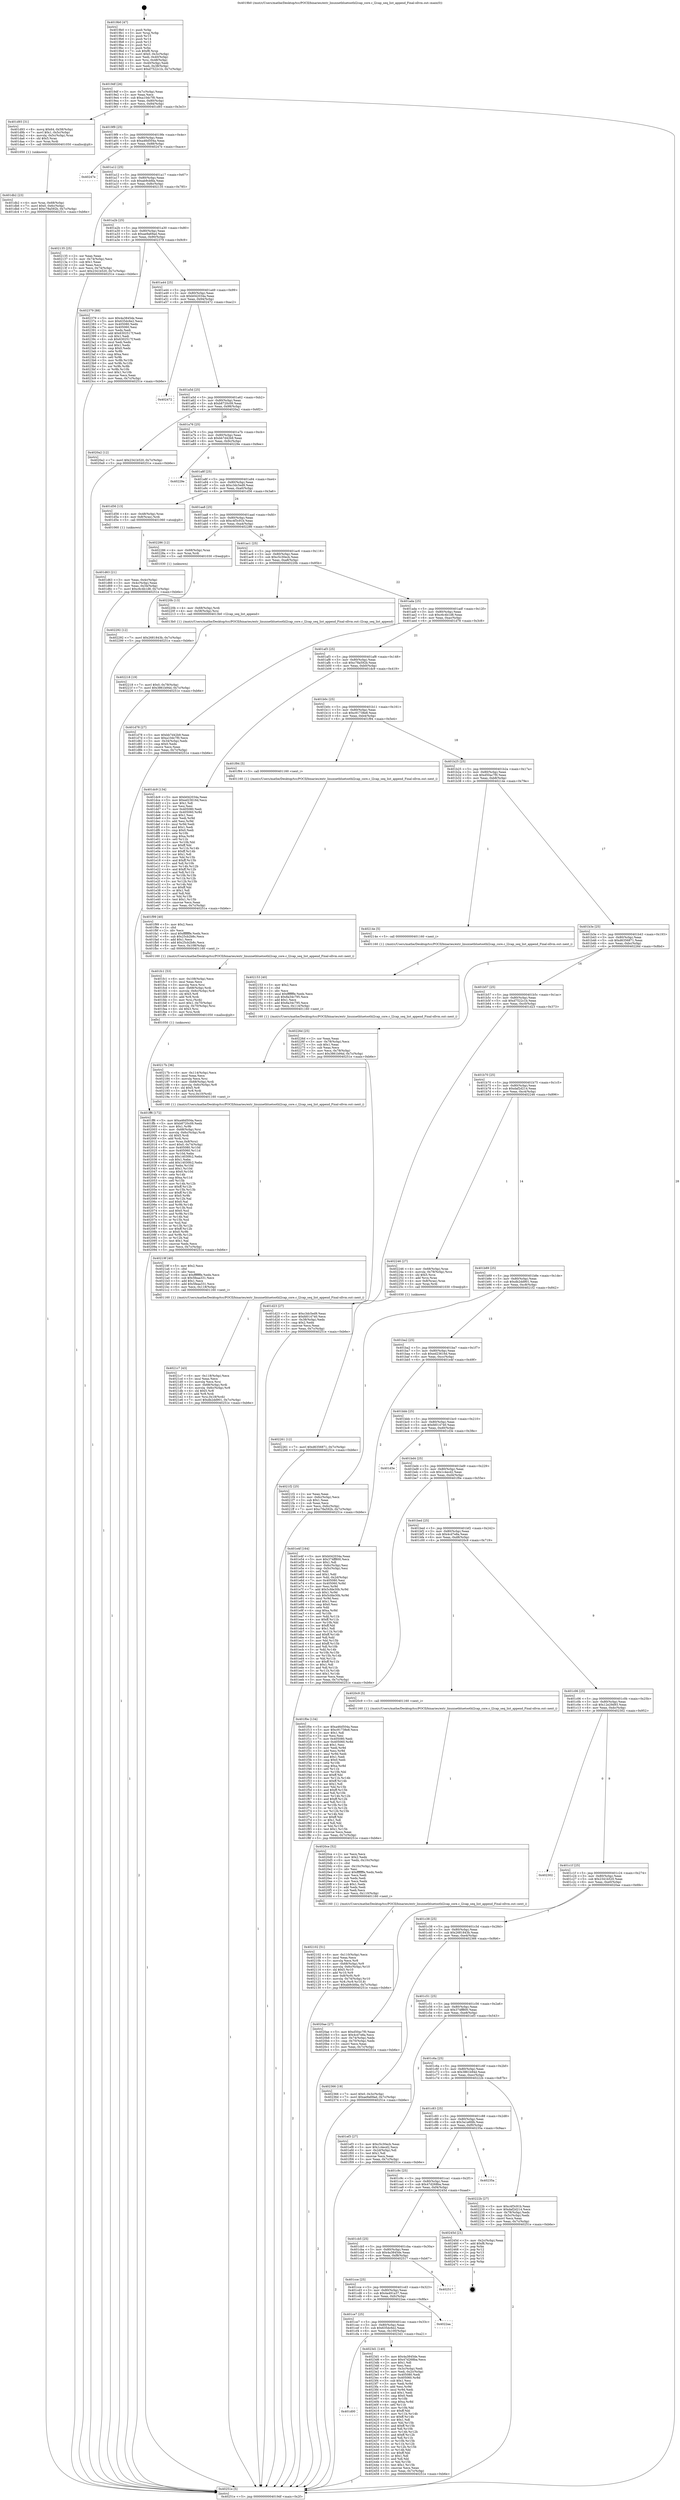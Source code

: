digraph "0x4019b0" {
  label = "0x4019b0 (/mnt/c/Users/mathe/Desktop/tcc/POCII/binaries/extr_linuxnetbluetoothl2cap_core.c_l2cap_seq_list_append_Final-ollvm.out::main(0))"
  labelloc = "t"
  node[shape=record]

  Entry [label="",width=0.3,height=0.3,shape=circle,fillcolor=black,style=filled]
  "0x4019df" [label="{
     0x4019df [26]\l
     | [instrs]\l
     &nbsp;&nbsp;0x4019df \<+3\>: mov -0x7c(%rbp),%eax\l
     &nbsp;&nbsp;0x4019e2 \<+2\>: mov %eax,%ecx\l
     &nbsp;&nbsp;0x4019e4 \<+6\>: sub $0xa10dc7f0,%ecx\l
     &nbsp;&nbsp;0x4019ea \<+3\>: mov %eax,-0x80(%rbp)\l
     &nbsp;&nbsp;0x4019ed \<+6\>: mov %ecx,-0x84(%rbp)\l
     &nbsp;&nbsp;0x4019f3 \<+6\>: je 0000000000401d93 \<main+0x3e3\>\l
  }"]
  "0x401d93" [label="{
     0x401d93 [31]\l
     | [instrs]\l
     &nbsp;&nbsp;0x401d93 \<+8\>: movq $0x64,-0x58(%rbp)\l
     &nbsp;&nbsp;0x401d9b \<+7\>: movl $0x1,-0x5c(%rbp)\l
     &nbsp;&nbsp;0x401da2 \<+4\>: movslq -0x5c(%rbp),%rax\l
     &nbsp;&nbsp;0x401da6 \<+4\>: shl $0x5,%rax\l
     &nbsp;&nbsp;0x401daa \<+3\>: mov %rax,%rdi\l
     &nbsp;&nbsp;0x401dad \<+5\>: call 0000000000401050 \<malloc@plt\>\l
     | [calls]\l
     &nbsp;&nbsp;0x401050 \{1\} (unknown)\l
  }"]
  "0x4019f9" [label="{
     0x4019f9 [25]\l
     | [instrs]\l
     &nbsp;&nbsp;0x4019f9 \<+5\>: jmp 00000000004019fe \<main+0x4e\>\l
     &nbsp;&nbsp;0x4019fe \<+3\>: mov -0x80(%rbp),%eax\l
     &nbsp;&nbsp;0x401a01 \<+5\>: sub $0xa46d504a,%eax\l
     &nbsp;&nbsp;0x401a06 \<+6\>: mov %eax,-0x88(%rbp)\l
     &nbsp;&nbsp;0x401a0c \<+6\>: je 000000000040247e \<main+0xace\>\l
  }"]
  Exit [label="",width=0.3,height=0.3,shape=circle,fillcolor=black,style=filled,peripheries=2]
  "0x40247e" [label="{
     0x40247e\l
  }", style=dashed]
  "0x401a12" [label="{
     0x401a12 [25]\l
     | [instrs]\l
     &nbsp;&nbsp;0x401a12 \<+5\>: jmp 0000000000401a17 \<main+0x67\>\l
     &nbsp;&nbsp;0x401a17 \<+3\>: mov -0x80(%rbp),%eax\l
     &nbsp;&nbsp;0x401a1a \<+5\>: sub $0xab9cbfda,%eax\l
     &nbsp;&nbsp;0x401a1f \<+6\>: mov %eax,-0x8c(%rbp)\l
     &nbsp;&nbsp;0x401a25 \<+6\>: je 0000000000402135 \<main+0x785\>\l
  }"]
  "0x401d00" [label="{
     0x401d00\l
  }", style=dashed]
  "0x402135" [label="{
     0x402135 [25]\l
     | [instrs]\l
     &nbsp;&nbsp;0x402135 \<+2\>: xor %eax,%eax\l
     &nbsp;&nbsp;0x402137 \<+3\>: mov -0x74(%rbp),%ecx\l
     &nbsp;&nbsp;0x40213a \<+3\>: sub $0x1,%eax\l
     &nbsp;&nbsp;0x40213d \<+2\>: sub %eax,%ecx\l
     &nbsp;&nbsp;0x40213f \<+3\>: mov %ecx,-0x74(%rbp)\l
     &nbsp;&nbsp;0x402142 \<+7\>: movl $0x2341b520,-0x7c(%rbp)\l
     &nbsp;&nbsp;0x402149 \<+5\>: jmp 000000000040251e \<main+0xb6e\>\l
  }"]
  "0x401a2b" [label="{
     0x401a2b [25]\l
     | [instrs]\l
     &nbsp;&nbsp;0x401a2b \<+5\>: jmp 0000000000401a30 \<main+0x80\>\l
     &nbsp;&nbsp;0x401a30 \<+3\>: mov -0x80(%rbp),%eax\l
     &nbsp;&nbsp;0x401a33 \<+5\>: sub $0xae9a69ad,%eax\l
     &nbsp;&nbsp;0x401a38 \<+6\>: mov %eax,-0x90(%rbp)\l
     &nbsp;&nbsp;0x401a3e \<+6\>: je 0000000000402379 \<main+0x9c9\>\l
  }"]
  "0x4023d1" [label="{
     0x4023d1 [140]\l
     | [instrs]\l
     &nbsp;&nbsp;0x4023d1 \<+5\>: mov $0x4a3845de,%eax\l
     &nbsp;&nbsp;0x4023d6 \<+5\>: mov $0x47d268ba,%ecx\l
     &nbsp;&nbsp;0x4023db \<+2\>: mov $0x1,%dl\l
     &nbsp;&nbsp;0x4023dd \<+2\>: xor %esi,%esi\l
     &nbsp;&nbsp;0x4023df \<+3\>: mov -0x3c(%rbp),%edi\l
     &nbsp;&nbsp;0x4023e2 \<+3\>: mov %edi,-0x2c(%rbp)\l
     &nbsp;&nbsp;0x4023e5 \<+7\>: mov 0x405080,%edi\l
     &nbsp;&nbsp;0x4023ec \<+8\>: mov 0x405060,%r8d\l
     &nbsp;&nbsp;0x4023f4 \<+3\>: sub $0x1,%esi\l
     &nbsp;&nbsp;0x4023f7 \<+3\>: mov %edi,%r9d\l
     &nbsp;&nbsp;0x4023fa \<+3\>: add %esi,%r9d\l
     &nbsp;&nbsp;0x4023fd \<+4\>: imul %r9d,%edi\l
     &nbsp;&nbsp;0x402401 \<+3\>: and $0x1,%edi\l
     &nbsp;&nbsp;0x402404 \<+3\>: cmp $0x0,%edi\l
     &nbsp;&nbsp;0x402407 \<+4\>: sete %r10b\l
     &nbsp;&nbsp;0x40240b \<+4\>: cmp $0xa,%r8d\l
     &nbsp;&nbsp;0x40240f \<+4\>: setl %r11b\l
     &nbsp;&nbsp;0x402413 \<+3\>: mov %r10b,%bl\l
     &nbsp;&nbsp;0x402416 \<+3\>: xor $0xff,%bl\l
     &nbsp;&nbsp;0x402419 \<+3\>: mov %r11b,%r14b\l
     &nbsp;&nbsp;0x40241c \<+4\>: xor $0xff,%r14b\l
     &nbsp;&nbsp;0x402420 \<+3\>: xor $0x1,%dl\l
     &nbsp;&nbsp;0x402423 \<+3\>: mov %bl,%r15b\l
     &nbsp;&nbsp;0x402426 \<+4\>: and $0xff,%r15b\l
     &nbsp;&nbsp;0x40242a \<+3\>: and %dl,%r10b\l
     &nbsp;&nbsp;0x40242d \<+3\>: mov %r14b,%r12b\l
     &nbsp;&nbsp;0x402430 \<+4\>: and $0xff,%r12b\l
     &nbsp;&nbsp;0x402434 \<+3\>: and %dl,%r11b\l
     &nbsp;&nbsp;0x402437 \<+3\>: or %r10b,%r15b\l
     &nbsp;&nbsp;0x40243a \<+3\>: or %r11b,%r12b\l
     &nbsp;&nbsp;0x40243d \<+3\>: xor %r12b,%r15b\l
     &nbsp;&nbsp;0x402440 \<+3\>: or %r14b,%bl\l
     &nbsp;&nbsp;0x402443 \<+3\>: xor $0xff,%bl\l
     &nbsp;&nbsp;0x402446 \<+3\>: or $0x1,%dl\l
     &nbsp;&nbsp;0x402449 \<+2\>: and %dl,%bl\l
     &nbsp;&nbsp;0x40244b \<+3\>: or %bl,%r15b\l
     &nbsp;&nbsp;0x40244e \<+4\>: test $0x1,%r15b\l
     &nbsp;&nbsp;0x402452 \<+3\>: cmovne %ecx,%eax\l
     &nbsp;&nbsp;0x402455 \<+3\>: mov %eax,-0x7c(%rbp)\l
     &nbsp;&nbsp;0x402458 \<+5\>: jmp 000000000040251e \<main+0xb6e\>\l
  }"]
  "0x402379" [label="{
     0x402379 [88]\l
     | [instrs]\l
     &nbsp;&nbsp;0x402379 \<+5\>: mov $0x4a3845de,%eax\l
     &nbsp;&nbsp;0x40237e \<+5\>: mov $0x635dc6e2,%ecx\l
     &nbsp;&nbsp;0x402383 \<+7\>: mov 0x405080,%edx\l
     &nbsp;&nbsp;0x40238a \<+7\>: mov 0x405060,%esi\l
     &nbsp;&nbsp;0x402391 \<+2\>: mov %edx,%edi\l
     &nbsp;&nbsp;0x402393 \<+6\>: add $0x6302517f,%edi\l
     &nbsp;&nbsp;0x402399 \<+3\>: sub $0x1,%edi\l
     &nbsp;&nbsp;0x40239c \<+6\>: sub $0x6302517f,%edi\l
     &nbsp;&nbsp;0x4023a2 \<+3\>: imul %edi,%edx\l
     &nbsp;&nbsp;0x4023a5 \<+3\>: and $0x1,%edx\l
     &nbsp;&nbsp;0x4023a8 \<+3\>: cmp $0x0,%edx\l
     &nbsp;&nbsp;0x4023ab \<+4\>: sete %r8b\l
     &nbsp;&nbsp;0x4023af \<+3\>: cmp $0xa,%esi\l
     &nbsp;&nbsp;0x4023b2 \<+4\>: setl %r9b\l
     &nbsp;&nbsp;0x4023b6 \<+3\>: mov %r8b,%r10b\l
     &nbsp;&nbsp;0x4023b9 \<+3\>: and %r9b,%r10b\l
     &nbsp;&nbsp;0x4023bc \<+3\>: xor %r9b,%r8b\l
     &nbsp;&nbsp;0x4023bf \<+3\>: or %r8b,%r10b\l
     &nbsp;&nbsp;0x4023c2 \<+4\>: test $0x1,%r10b\l
     &nbsp;&nbsp;0x4023c6 \<+3\>: cmovne %ecx,%eax\l
     &nbsp;&nbsp;0x4023c9 \<+3\>: mov %eax,-0x7c(%rbp)\l
     &nbsp;&nbsp;0x4023cc \<+5\>: jmp 000000000040251e \<main+0xb6e\>\l
  }"]
  "0x401a44" [label="{
     0x401a44 [25]\l
     | [instrs]\l
     &nbsp;&nbsp;0x401a44 \<+5\>: jmp 0000000000401a49 \<main+0x99\>\l
     &nbsp;&nbsp;0x401a49 \<+3\>: mov -0x80(%rbp),%eax\l
     &nbsp;&nbsp;0x401a4c \<+5\>: sub $0xb042034a,%eax\l
     &nbsp;&nbsp;0x401a51 \<+6\>: mov %eax,-0x94(%rbp)\l
     &nbsp;&nbsp;0x401a57 \<+6\>: je 0000000000402472 \<main+0xac2\>\l
  }"]
  "0x401ce7" [label="{
     0x401ce7 [25]\l
     | [instrs]\l
     &nbsp;&nbsp;0x401ce7 \<+5\>: jmp 0000000000401cec \<main+0x33c\>\l
     &nbsp;&nbsp;0x401cec \<+3\>: mov -0x80(%rbp),%eax\l
     &nbsp;&nbsp;0x401cef \<+5\>: sub $0x635dc6e2,%eax\l
     &nbsp;&nbsp;0x401cf4 \<+6\>: mov %eax,-0x100(%rbp)\l
     &nbsp;&nbsp;0x401cfa \<+6\>: je 00000000004023d1 \<main+0xa21\>\l
  }"]
  "0x402472" [label="{
     0x402472\l
  }", style=dashed]
  "0x401a5d" [label="{
     0x401a5d [25]\l
     | [instrs]\l
     &nbsp;&nbsp;0x401a5d \<+5\>: jmp 0000000000401a62 \<main+0xb2\>\l
     &nbsp;&nbsp;0x401a62 \<+3\>: mov -0x80(%rbp),%eax\l
     &nbsp;&nbsp;0x401a65 \<+5\>: sub $0xb8720c09,%eax\l
     &nbsp;&nbsp;0x401a6a \<+6\>: mov %eax,-0x98(%rbp)\l
     &nbsp;&nbsp;0x401a70 \<+6\>: je 00000000004020a2 \<main+0x6f2\>\l
  }"]
  "0x4022aa" [label="{
     0x4022aa\l
  }", style=dashed]
  "0x4020a2" [label="{
     0x4020a2 [12]\l
     | [instrs]\l
     &nbsp;&nbsp;0x4020a2 \<+7\>: movl $0x2341b520,-0x7c(%rbp)\l
     &nbsp;&nbsp;0x4020a9 \<+5\>: jmp 000000000040251e \<main+0xb6e\>\l
  }"]
  "0x401a76" [label="{
     0x401a76 [25]\l
     | [instrs]\l
     &nbsp;&nbsp;0x401a76 \<+5\>: jmp 0000000000401a7b \<main+0xcb\>\l
     &nbsp;&nbsp;0x401a7b \<+3\>: mov -0x80(%rbp),%eax\l
     &nbsp;&nbsp;0x401a7e \<+5\>: sub $0xbb7d42b9,%eax\l
     &nbsp;&nbsp;0x401a83 \<+6\>: mov %eax,-0x9c(%rbp)\l
     &nbsp;&nbsp;0x401a89 \<+6\>: je 000000000040229e \<main+0x8ee\>\l
  }"]
  "0x401cce" [label="{
     0x401cce [25]\l
     | [instrs]\l
     &nbsp;&nbsp;0x401cce \<+5\>: jmp 0000000000401cd3 \<main+0x323\>\l
     &nbsp;&nbsp;0x401cd3 \<+3\>: mov -0x80(%rbp),%eax\l
     &nbsp;&nbsp;0x401cd6 \<+5\>: sub $0x4a491a37,%eax\l
     &nbsp;&nbsp;0x401cdb \<+6\>: mov %eax,-0xfc(%rbp)\l
     &nbsp;&nbsp;0x401ce1 \<+6\>: je 00000000004022aa \<main+0x8fa\>\l
  }"]
  "0x40229e" [label="{
     0x40229e\l
  }", style=dashed]
  "0x401a8f" [label="{
     0x401a8f [25]\l
     | [instrs]\l
     &nbsp;&nbsp;0x401a8f \<+5\>: jmp 0000000000401a94 \<main+0xe4\>\l
     &nbsp;&nbsp;0x401a94 \<+3\>: mov -0x80(%rbp),%eax\l
     &nbsp;&nbsp;0x401a97 \<+5\>: sub $0xc3dc5ed9,%eax\l
     &nbsp;&nbsp;0x401a9c \<+6\>: mov %eax,-0xa0(%rbp)\l
     &nbsp;&nbsp;0x401aa2 \<+6\>: je 0000000000401d56 \<main+0x3a6\>\l
  }"]
  "0x402517" [label="{
     0x402517\l
  }", style=dashed]
  "0x401d56" [label="{
     0x401d56 [13]\l
     | [instrs]\l
     &nbsp;&nbsp;0x401d56 \<+4\>: mov -0x48(%rbp),%rax\l
     &nbsp;&nbsp;0x401d5a \<+4\>: mov 0x8(%rax),%rdi\l
     &nbsp;&nbsp;0x401d5e \<+5\>: call 0000000000401060 \<atoi@plt\>\l
     | [calls]\l
     &nbsp;&nbsp;0x401060 \{1\} (unknown)\l
  }"]
  "0x401aa8" [label="{
     0x401aa8 [25]\l
     | [instrs]\l
     &nbsp;&nbsp;0x401aa8 \<+5\>: jmp 0000000000401aad \<main+0xfd\>\l
     &nbsp;&nbsp;0x401aad \<+3\>: mov -0x80(%rbp),%eax\l
     &nbsp;&nbsp;0x401ab0 \<+5\>: sub $0xc4f3c91b,%eax\l
     &nbsp;&nbsp;0x401ab5 \<+6\>: mov %eax,-0xa4(%rbp)\l
     &nbsp;&nbsp;0x401abb \<+6\>: je 0000000000402286 \<main+0x8d6\>\l
  }"]
  "0x401cb5" [label="{
     0x401cb5 [25]\l
     | [instrs]\l
     &nbsp;&nbsp;0x401cb5 \<+5\>: jmp 0000000000401cba \<main+0x30a\>\l
     &nbsp;&nbsp;0x401cba \<+3\>: mov -0x80(%rbp),%eax\l
     &nbsp;&nbsp;0x401cbd \<+5\>: sub $0x4a3845de,%eax\l
     &nbsp;&nbsp;0x401cc2 \<+6\>: mov %eax,-0xf8(%rbp)\l
     &nbsp;&nbsp;0x401cc8 \<+6\>: je 0000000000402517 \<main+0xb67\>\l
  }"]
  "0x402286" [label="{
     0x402286 [12]\l
     | [instrs]\l
     &nbsp;&nbsp;0x402286 \<+4\>: mov -0x68(%rbp),%rax\l
     &nbsp;&nbsp;0x40228a \<+3\>: mov %rax,%rdi\l
     &nbsp;&nbsp;0x40228d \<+5\>: call 0000000000401030 \<free@plt\>\l
     | [calls]\l
     &nbsp;&nbsp;0x401030 \{1\} (unknown)\l
  }"]
  "0x401ac1" [label="{
     0x401ac1 [25]\l
     | [instrs]\l
     &nbsp;&nbsp;0x401ac1 \<+5\>: jmp 0000000000401ac6 \<main+0x116\>\l
     &nbsp;&nbsp;0x401ac6 \<+3\>: mov -0x80(%rbp),%eax\l
     &nbsp;&nbsp;0x401ac9 \<+5\>: sub $0xc5c30ecb,%eax\l
     &nbsp;&nbsp;0x401ace \<+6\>: mov %eax,-0xa8(%rbp)\l
     &nbsp;&nbsp;0x401ad4 \<+6\>: je 000000000040220b \<main+0x85b\>\l
  }"]
  "0x40245d" [label="{
     0x40245d [21]\l
     | [instrs]\l
     &nbsp;&nbsp;0x40245d \<+3\>: mov -0x2c(%rbp),%eax\l
     &nbsp;&nbsp;0x402460 \<+7\>: add $0xf8,%rsp\l
     &nbsp;&nbsp;0x402467 \<+1\>: pop %rbx\l
     &nbsp;&nbsp;0x402468 \<+2\>: pop %r12\l
     &nbsp;&nbsp;0x40246a \<+2\>: pop %r13\l
     &nbsp;&nbsp;0x40246c \<+2\>: pop %r14\l
     &nbsp;&nbsp;0x40246e \<+2\>: pop %r15\l
     &nbsp;&nbsp;0x402470 \<+1\>: pop %rbp\l
     &nbsp;&nbsp;0x402471 \<+1\>: ret\l
  }"]
  "0x40220b" [label="{
     0x40220b [13]\l
     | [instrs]\l
     &nbsp;&nbsp;0x40220b \<+4\>: mov -0x68(%rbp),%rdi\l
     &nbsp;&nbsp;0x40220f \<+4\>: mov -0x58(%rbp),%rsi\l
     &nbsp;&nbsp;0x402213 \<+5\>: call 00000000004013b0 \<l2cap_seq_list_append\>\l
     | [calls]\l
     &nbsp;&nbsp;0x4013b0 \{1\} (/mnt/c/Users/mathe/Desktop/tcc/POCII/binaries/extr_linuxnetbluetoothl2cap_core.c_l2cap_seq_list_append_Final-ollvm.out::l2cap_seq_list_append)\l
  }"]
  "0x401ada" [label="{
     0x401ada [25]\l
     | [instrs]\l
     &nbsp;&nbsp;0x401ada \<+5\>: jmp 0000000000401adf \<main+0x12f\>\l
     &nbsp;&nbsp;0x401adf \<+3\>: mov -0x80(%rbp),%eax\l
     &nbsp;&nbsp;0x401ae2 \<+5\>: sub $0xc6c4b1d8,%eax\l
     &nbsp;&nbsp;0x401ae7 \<+6\>: mov %eax,-0xac(%rbp)\l
     &nbsp;&nbsp;0x401aed \<+6\>: je 0000000000401d78 \<main+0x3c8\>\l
  }"]
  "0x401c9c" [label="{
     0x401c9c [25]\l
     | [instrs]\l
     &nbsp;&nbsp;0x401c9c \<+5\>: jmp 0000000000401ca1 \<main+0x2f1\>\l
     &nbsp;&nbsp;0x401ca1 \<+3\>: mov -0x80(%rbp),%eax\l
     &nbsp;&nbsp;0x401ca4 \<+5\>: sub $0x47d268ba,%eax\l
     &nbsp;&nbsp;0x401ca9 \<+6\>: mov %eax,-0xf4(%rbp)\l
     &nbsp;&nbsp;0x401caf \<+6\>: je 000000000040245d \<main+0xaad\>\l
  }"]
  "0x401d78" [label="{
     0x401d78 [27]\l
     | [instrs]\l
     &nbsp;&nbsp;0x401d78 \<+5\>: mov $0xbb7d42b9,%eax\l
     &nbsp;&nbsp;0x401d7d \<+5\>: mov $0xa10dc7f0,%ecx\l
     &nbsp;&nbsp;0x401d82 \<+3\>: mov -0x34(%rbp),%edx\l
     &nbsp;&nbsp;0x401d85 \<+3\>: cmp $0x0,%edx\l
     &nbsp;&nbsp;0x401d88 \<+3\>: cmove %ecx,%eax\l
     &nbsp;&nbsp;0x401d8b \<+3\>: mov %eax,-0x7c(%rbp)\l
     &nbsp;&nbsp;0x401d8e \<+5\>: jmp 000000000040251e \<main+0xb6e\>\l
  }"]
  "0x401af3" [label="{
     0x401af3 [25]\l
     | [instrs]\l
     &nbsp;&nbsp;0x401af3 \<+5\>: jmp 0000000000401af8 \<main+0x148\>\l
     &nbsp;&nbsp;0x401af8 \<+3\>: mov -0x80(%rbp),%eax\l
     &nbsp;&nbsp;0x401afb \<+5\>: sub $0xc78a592b,%eax\l
     &nbsp;&nbsp;0x401b00 \<+6\>: mov %eax,-0xb0(%rbp)\l
     &nbsp;&nbsp;0x401b06 \<+6\>: je 0000000000401dc9 \<main+0x419\>\l
  }"]
  "0x40235a" [label="{
     0x40235a\l
  }", style=dashed]
  "0x401dc9" [label="{
     0x401dc9 [134]\l
     | [instrs]\l
     &nbsp;&nbsp;0x401dc9 \<+5\>: mov $0xb042034a,%eax\l
     &nbsp;&nbsp;0x401dce \<+5\>: mov $0xed23616d,%ecx\l
     &nbsp;&nbsp;0x401dd3 \<+2\>: mov $0x1,%dl\l
     &nbsp;&nbsp;0x401dd5 \<+2\>: xor %esi,%esi\l
     &nbsp;&nbsp;0x401dd7 \<+7\>: mov 0x405080,%edi\l
     &nbsp;&nbsp;0x401dde \<+8\>: mov 0x405060,%r8d\l
     &nbsp;&nbsp;0x401de6 \<+3\>: sub $0x1,%esi\l
     &nbsp;&nbsp;0x401de9 \<+3\>: mov %edi,%r9d\l
     &nbsp;&nbsp;0x401dec \<+3\>: add %esi,%r9d\l
     &nbsp;&nbsp;0x401def \<+4\>: imul %r9d,%edi\l
     &nbsp;&nbsp;0x401df3 \<+3\>: and $0x1,%edi\l
     &nbsp;&nbsp;0x401df6 \<+3\>: cmp $0x0,%edi\l
     &nbsp;&nbsp;0x401df9 \<+4\>: sete %r10b\l
     &nbsp;&nbsp;0x401dfd \<+4\>: cmp $0xa,%r8d\l
     &nbsp;&nbsp;0x401e01 \<+4\>: setl %r11b\l
     &nbsp;&nbsp;0x401e05 \<+3\>: mov %r10b,%bl\l
     &nbsp;&nbsp;0x401e08 \<+3\>: xor $0xff,%bl\l
     &nbsp;&nbsp;0x401e0b \<+3\>: mov %r11b,%r14b\l
     &nbsp;&nbsp;0x401e0e \<+4\>: xor $0xff,%r14b\l
     &nbsp;&nbsp;0x401e12 \<+3\>: xor $0x1,%dl\l
     &nbsp;&nbsp;0x401e15 \<+3\>: mov %bl,%r15b\l
     &nbsp;&nbsp;0x401e18 \<+4\>: and $0xff,%r15b\l
     &nbsp;&nbsp;0x401e1c \<+3\>: and %dl,%r10b\l
     &nbsp;&nbsp;0x401e1f \<+3\>: mov %r14b,%r12b\l
     &nbsp;&nbsp;0x401e22 \<+4\>: and $0xff,%r12b\l
     &nbsp;&nbsp;0x401e26 \<+3\>: and %dl,%r11b\l
     &nbsp;&nbsp;0x401e29 \<+3\>: or %r10b,%r15b\l
     &nbsp;&nbsp;0x401e2c \<+3\>: or %r11b,%r12b\l
     &nbsp;&nbsp;0x401e2f \<+3\>: xor %r12b,%r15b\l
     &nbsp;&nbsp;0x401e32 \<+3\>: or %r14b,%bl\l
     &nbsp;&nbsp;0x401e35 \<+3\>: xor $0xff,%bl\l
     &nbsp;&nbsp;0x401e38 \<+3\>: or $0x1,%dl\l
     &nbsp;&nbsp;0x401e3b \<+2\>: and %dl,%bl\l
     &nbsp;&nbsp;0x401e3d \<+3\>: or %bl,%r15b\l
     &nbsp;&nbsp;0x401e40 \<+4\>: test $0x1,%r15b\l
     &nbsp;&nbsp;0x401e44 \<+3\>: cmovne %ecx,%eax\l
     &nbsp;&nbsp;0x401e47 \<+3\>: mov %eax,-0x7c(%rbp)\l
     &nbsp;&nbsp;0x401e4a \<+5\>: jmp 000000000040251e \<main+0xb6e\>\l
  }"]
  "0x401b0c" [label="{
     0x401b0c [25]\l
     | [instrs]\l
     &nbsp;&nbsp;0x401b0c \<+5\>: jmp 0000000000401b11 \<main+0x161\>\l
     &nbsp;&nbsp;0x401b11 \<+3\>: mov -0x80(%rbp),%eax\l
     &nbsp;&nbsp;0x401b14 \<+5\>: sub $0xc91738e8,%eax\l
     &nbsp;&nbsp;0x401b19 \<+6\>: mov %eax,-0xb4(%rbp)\l
     &nbsp;&nbsp;0x401b1f \<+6\>: je 0000000000401f94 \<main+0x5e4\>\l
  }"]
  "0x402292" [label="{
     0x402292 [12]\l
     | [instrs]\l
     &nbsp;&nbsp;0x402292 \<+7\>: movl $0x2681843b,-0x7c(%rbp)\l
     &nbsp;&nbsp;0x402299 \<+5\>: jmp 000000000040251e \<main+0xb6e\>\l
  }"]
  "0x401f94" [label="{
     0x401f94 [5]\l
     | [instrs]\l
     &nbsp;&nbsp;0x401f94 \<+5\>: call 0000000000401160 \<next_i\>\l
     | [calls]\l
     &nbsp;&nbsp;0x401160 \{1\} (/mnt/c/Users/mathe/Desktop/tcc/POCII/binaries/extr_linuxnetbluetoothl2cap_core.c_l2cap_seq_list_append_Final-ollvm.out::next_i)\l
  }"]
  "0x401b25" [label="{
     0x401b25 [25]\l
     | [instrs]\l
     &nbsp;&nbsp;0x401b25 \<+5\>: jmp 0000000000401b2a \<main+0x17a\>\l
     &nbsp;&nbsp;0x401b2a \<+3\>: mov -0x80(%rbp),%eax\l
     &nbsp;&nbsp;0x401b2d \<+5\>: sub $0xd50ac7f0,%eax\l
     &nbsp;&nbsp;0x401b32 \<+6\>: mov %eax,-0xb8(%rbp)\l
     &nbsp;&nbsp;0x401b38 \<+6\>: je 000000000040214e \<main+0x79e\>\l
  }"]
  "0x402261" [label="{
     0x402261 [12]\l
     | [instrs]\l
     &nbsp;&nbsp;0x402261 \<+7\>: movl $0xd6356871,-0x7c(%rbp)\l
     &nbsp;&nbsp;0x402268 \<+5\>: jmp 000000000040251e \<main+0xb6e\>\l
  }"]
  "0x40214e" [label="{
     0x40214e [5]\l
     | [instrs]\l
     &nbsp;&nbsp;0x40214e \<+5\>: call 0000000000401160 \<next_i\>\l
     | [calls]\l
     &nbsp;&nbsp;0x401160 \{1\} (/mnt/c/Users/mathe/Desktop/tcc/POCII/binaries/extr_linuxnetbluetoothl2cap_core.c_l2cap_seq_list_append_Final-ollvm.out::next_i)\l
  }"]
  "0x401b3e" [label="{
     0x401b3e [25]\l
     | [instrs]\l
     &nbsp;&nbsp;0x401b3e \<+5\>: jmp 0000000000401b43 \<main+0x193\>\l
     &nbsp;&nbsp;0x401b43 \<+3\>: mov -0x80(%rbp),%eax\l
     &nbsp;&nbsp;0x401b46 \<+5\>: sub $0xd6356871,%eax\l
     &nbsp;&nbsp;0x401b4b \<+6\>: mov %eax,-0xbc(%rbp)\l
     &nbsp;&nbsp;0x401b51 \<+6\>: je 000000000040226d \<main+0x8bd\>\l
  }"]
  "0x401c83" [label="{
     0x401c83 [25]\l
     | [instrs]\l
     &nbsp;&nbsp;0x401c83 \<+5\>: jmp 0000000000401c88 \<main+0x2d8\>\l
     &nbsp;&nbsp;0x401c88 \<+3\>: mov -0x80(%rbp),%eax\l
     &nbsp;&nbsp;0x401c8b \<+5\>: sub $0x3a1a6fdb,%eax\l
     &nbsp;&nbsp;0x401c90 \<+6\>: mov %eax,-0xf0(%rbp)\l
     &nbsp;&nbsp;0x401c96 \<+6\>: je 000000000040235a \<main+0x9aa\>\l
  }"]
  "0x40226d" [label="{
     0x40226d [25]\l
     | [instrs]\l
     &nbsp;&nbsp;0x40226d \<+2\>: xor %eax,%eax\l
     &nbsp;&nbsp;0x40226f \<+3\>: mov -0x78(%rbp),%ecx\l
     &nbsp;&nbsp;0x402272 \<+3\>: sub $0x1,%eax\l
     &nbsp;&nbsp;0x402275 \<+2\>: sub %eax,%ecx\l
     &nbsp;&nbsp;0x402277 \<+3\>: mov %ecx,-0x78(%rbp)\l
     &nbsp;&nbsp;0x40227a \<+7\>: movl $0x3861b94d,-0x7c(%rbp)\l
     &nbsp;&nbsp;0x402281 \<+5\>: jmp 000000000040251e \<main+0xb6e\>\l
  }"]
  "0x401b57" [label="{
     0x401b57 [25]\l
     | [instrs]\l
     &nbsp;&nbsp;0x401b57 \<+5\>: jmp 0000000000401b5c \<main+0x1ac\>\l
     &nbsp;&nbsp;0x401b5c \<+3\>: mov -0x80(%rbp),%eax\l
     &nbsp;&nbsp;0x401b5f \<+5\>: sub $0xd7522c1b,%eax\l
     &nbsp;&nbsp;0x401b64 \<+6\>: mov %eax,-0xc0(%rbp)\l
     &nbsp;&nbsp;0x401b6a \<+6\>: je 0000000000401d23 \<main+0x373\>\l
  }"]
  "0x40222b" [label="{
     0x40222b [27]\l
     | [instrs]\l
     &nbsp;&nbsp;0x40222b \<+5\>: mov $0xc4f3c91b,%eax\l
     &nbsp;&nbsp;0x402230 \<+5\>: mov $0xdaf2d214,%ecx\l
     &nbsp;&nbsp;0x402235 \<+3\>: mov -0x78(%rbp),%edx\l
     &nbsp;&nbsp;0x402238 \<+3\>: cmp -0x5c(%rbp),%edx\l
     &nbsp;&nbsp;0x40223b \<+3\>: cmovl %ecx,%eax\l
     &nbsp;&nbsp;0x40223e \<+3\>: mov %eax,-0x7c(%rbp)\l
     &nbsp;&nbsp;0x402241 \<+5\>: jmp 000000000040251e \<main+0xb6e\>\l
  }"]
  "0x401d23" [label="{
     0x401d23 [27]\l
     | [instrs]\l
     &nbsp;&nbsp;0x401d23 \<+5\>: mov $0xc3dc5ed9,%eax\l
     &nbsp;&nbsp;0x401d28 \<+5\>: mov $0xfd014740,%ecx\l
     &nbsp;&nbsp;0x401d2d \<+3\>: mov -0x38(%rbp),%edx\l
     &nbsp;&nbsp;0x401d30 \<+3\>: cmp $0x2,%edx\l
     &nbsp;&nbsp;0x401d33 \<+3\>: cmovne %ecx,%eax\l
     &nbsp;&nbsp;0x401d36 \<+3\>: mov %eax,-0x7c(%rbp)\l
     &nbsp;&nbsp;0x401d39 \<+5\>: jmp 000000000040251e \<main+0xb6e\>\l
  }"]
  "0x401b70" [label="{
     0x401b70 [25]\l
     | [instrs]\l
     &nbsp;&nbsp;0x401b70 \<+5\>: jmp 0000000000401b75 \<main+0x1c5\>\l
     &nbsp;&nbsp;0x401b75 \<+3\>: mov -0x80(%rbp),%eax\l
     &nbsp;&nbsp;0x401b78 \<+5\>: sub $0xdaf2d214,%eax\l
     &nbsp;&nbsp;0x401b7d \<+6\>: mov %eax,-0xc4(%rbp)\l
     &nbsp;&nbsp;0x401b83 \<+6\>: je 0000000000402246 \<main+0x896\>\l
  }"]
  "0x40251e" [label="{
     0x40251e [5]\l
     | [instrs]\l
     &nbsp;&nbsp;0x40251e \<+5\>: jmp 00000000004019df \<main+0x2f\>\l
  }"]
  "0x4019b0" [label="{
     0x4019b0 [47]\l
     | [instrs]\l
     &nbsp;&nbsp;0x4019b0 \<+1\>: push %rbp\l
     &nbsp;&nbsp;0x4019b1 \<+3\>: mov %rsp,%rbp\l
     &nbsp;&nbsp;0x4019b4 \<+2\>: push %r15\l
     &nbsp;&nbsp;0x4019b6 \<+2\>: push %r14\l
     &nbsp;&nbsp;0x4019b8 \<+2\>: push %r13\l
     &nbsp;&nbsp;0x4019ba \<+2\>: push %r12\l
     &nbsp;&nbsp;0x4019bc \<+1\>: push %rbx\l
     &nbsp;&nbsp;0x4019bd \<+7\>: sub $0xf8,%rsp\l
     &nbsp;&nbsp;0x4019c4 \<+7\>: movl $0x0,-0x3c(%rbp)\l
     &nbsp;&nbsp;0x4019cb \<+3\>: mov %edi,-0x40(%rbp)\l
     &nbsp;&nbsp;0x4019ce \<+4\>: mov %rsi,-0x48(%rbp)\l
     &nbsp;&nbsp;0x4019d2 \<+3\>: mov -0x40(%rbp),%edi\l
     &nbsp;&nbsp;0x4019d5 \<+3\>: mov %edi,-0x38(%rbp)\l
     &nbsp;&nbsp;0x4019d8 \<+7\>: movl $0xd7522c1b,-0x7c(%rbp)\l
  }"]
  "0x401d63" [label="{
     0x401d63 [21]\l
     | [instrs]\l
     &nbsp;&nbsp;0x401d63 \<+3\>: mov %eax,-0x4c(%rbp)\l
     &nbsp;&nbsp;0x401d66 \<+3\>: mov -0x4c(%rbp),%eax\l
     &nbsp;&nbsp;0x401d69 \<+3\>: mov %eax,-0x34(%rbp)\l
     &nbsp;&nbsp;0x401d6c \<+7\>: movl $0xc6c4b1d8,-0x7c(%rbp)\l
     &nbsp;&nbsp;0x401d73 \<+5\>: jmp 000000000040251e \<main+0xb6e\>\l
  }"]
  "0x401db2" [label="{
     0x401db2 [23]\l
     | [instrs]\l
     &nbsp;&nbsp;0x401db2 \<+4\>: mov %rax,-0x68(%rbp)\l
     &nbsp;&nbsp;0x401db6 \<+7\>: movl $0x0,-0x6c(%rbp)\l
     &nbsp;&nbsp;0x401dbd \<+7\>: movl $0xc78a592b,-0x7c(%rbp)\l
     &nbsp;&nbsp;0x401dc4 \<+5\>: jmp 000000000040251e \<main+0xb6e\>\l
  }"]
  "0x402218" [label="{
     0x402218 [19]\l
     | [instrs]\l
     &nbsp;&nbsp;0x402218 \<+7\>: movl $0x0,-0x78(%rbp)\l
     &nbsp;&nbsp;0x40221f \<+7\>: movl $0x3861b94d,-0x7c(%rbp)\l
     &nbsp;&nbsp;0x402226 \<+5\>: jmp 000000000040251e \<main+0xb6e\>\l
  }"]
  "0x402246" [label="{
     0x402246 [27]\l
     | [instrs]\l
     &nbsp;&nbsp;0x402246 \<+4\>: mov -0x68(%rbp),%rax\l
     &nbsp;&nbsp;0x40224a \<+4\>: movslq -0x78(%rbp),%rcx\l
     &nbsp;&nbsp;0x40224e \<+4\>: shl $0x5,%rcx\l
     &nbsp;&nbsp;0x402252 \<+3\>: add %rcx,%rax\l
     &nbsp;&nbsp;0x402255 \<+4\>: mov 0x8(%rax),%rax\l
     &nbsp;&nbsp;0x402259 \<+3\>: mov %rax,%rdi\l
     &nbsp;&nbsp;0x40225c \<+5\>: call 0000000000401030 \<free@plt\>\l
     | [calls]\l
     &nbsp;&nbsp;0x401030 \{1\} (unknown)\l
  }"]
  "0x401b89" [label="{
     0x401b89 [25]\l
     | [instrs]\l
     &nbsp;&nbsp;0x401b89 \<+5\>: jmp 0000000000401b8e \<main+0x1de\>\l
     &nbsp;&nbsp;0x401b8e \<+3\>: mov -0x80(%rbp),%eax\l
     &nbsp;&nbsp;0x401b91 \<+5\>: sub $0xdb2dd901,%eax\l
     &nbsp;&nbsp;0x401b96 \<+6\>: mov %eax,-0xc8(%rbp)\l
     &nbsp;&nbsp;0x401b9c \<+6\>: je 00000000004021f2 \<main+0x842\>\l
  }"]
  "0x4021c7" [label="{
     0x4021c7 [43]\l
     | [instrs]\l
     &nbsp;&nbsp;0x4021c7 \<+6\>: mov -0x118(%rbp),%ecx\l
     &nbsp;&nbsp;0x4021cd \<+3\>: imul %eax,%ecx\l
     &nbsp;&nbsp;0x4021d0 \<+3\>: movslq %ecx,%rsi\l
     &nbsp;&nbsp;0x4021d3 \<+4\>: mov -0x68(%rbp),%rdi\l
     &nbsp;&nbsp;0x4021d7 \<+4\>: movslq -0x6c(%rbp),%r8\l
     &nbsp;&nbsp;0x4021db \<+4\>: shl $0x5,%r8\l
     &nbsp;&nbsp;0x4021df \<+3\>: add %r8,%rdi\l
     &nbsp;&nbsp;0x4021e2 \<+4\>: mov %rsi,0x18(%rdi)\l
     &nbsp;&nbsp;0x4021e6 \<+7\>: movl $0xdb2dd901,-0x7c(%rbp)\l
     &nbsp;&nbsp;0x4021ed \<+5\>: jmp 000000000040251e \<main+0xb6e\>\l
  }"]
  "0x4021f2" [label="{
     0x4021f2 [25]\l
     | [instrs]\l
     &nbsp;&nbsp;0x4021f2 \<+2\>: xor %eax,%eax\l
     &nbsp;&nbsp;0x4021f4 \<+3\>: mov -0x6c(%rbp),%ecx\l
     &nbsp;&nbsp;0x4021f7 \<+3\>: sub $0x1,%eax\l
     &nbsp;&nbsp;0x4021fa \<+2\>: sub %eax,%ecx\l
     &nbsp;&nbsp;0x4021fc \<+3\>: mov %ecx,-0x6c(%rbp)\l
     &nbsp;&nbsp;0x4021ff \<+7\>: movl $0xc78a592b,-0x7c(%rbp)\l
     &nbsp;&nbsp;0x402206 \<+5\>: jmp 000000000040251e \<main+0xb6e\>\l
  }"]
  "0x401ba2" [label="{
     0x401ba2 [25]\l
     | [instrs]\l
     &nbsp;&nbsp;0x401ba2 \<+5\>: jmp 0000000000401ba7 \<main+0x1f7\>\l
     &nbsp;&nbsp;0x401ba7 \<+3\>: mov -0x80(%rbp),%eax\l
     &nbsp;&nbsp;0x401baa \<+5\>: sub $0xed23616d,%eax\l
     &nbsp;&nbsp;0x401baf \<+6\>: mov %eax,-0xcc(%rbp)\l
     &nbsp;&nbsp;0x401bb5 \<+6\>: je 0000000000401e4f \<main+0x49f\>\l
  }"]
  "0x40219f" [label="{
     0x40219f [40]\l
     | [instrs]\l
     &nbsp;&nbsp;0x40219f \<+5\>: mov $0x2,%ecx\l
     &nbsp;&nbsp;0x4021a4 \<+1\>: cltd\l
     &nbsp;&nbsp;0x4021a5 \<+2\>: idiv %ecx\l
     &nbsp;&nbsp;0x4021a7 \<+6\>: imul $0xfffffffe,%edx,%ecx\l
     &nbsp;&nbsp;0x4021ad \<+6\>: sub $0x5feaa331,%ecx\l
     &nbsp;&nbsp;0x4021b3 \<+3\>: add $0x1,%ecx\l
     &nbsp;&nbsp;0x4021b6 \<+6\>: add $0x5feaa331,%ecx\l
     &nbsp;&nbsp;0x4021bc \<+6\>: mov %ecx,-0x118(%rbp)\l
     &nbsp;&nbsp;0x4021c2 \<+5\>: call 0000000000401160 \<next_i\>\l
     | [calls]\l
     &nbsp;&nbsp;0x401160 \{1\} (/mnt/c/Users/mathe/Desktop/tcc/POCII/binaries/extr_linuxnetbluetoothl2cap_core.c_l2cap_seq_list_append_Final-ollvm.out::next_i)\l
  }"]
  "0x401e4f" [label="{
     0x401e4f [164]\l
     | [instrs]\l
     &nbsp;&nbsp;0x401e4f \<+5\>: mov $0xb042034a,%eax\l
     &nbsp;&nbsp;0x401e54 \<+5\>: mov $0x374ff800,%ecx\l
     &nbsp;&nbsp;0x401e59 \<+2\>: mov $0x1,%dl\l
     &nbsp;&nbsp;0x401e5b \<+3\>: mov -0x6c(%rbp),%esi\l
     &nbsp;&nbsp;0x401e5e \<+3\>: cmp -0x5c(%rbp),%esi\l
     &nbsp;&nbsp;0x401e61 \<+4\>: setl %dil\l
     &nbsp;&nbsp;0x401e65 \<+4\>: and $0x1,%dil\l
     &nbsp;&nbsp;0x401e69 \<+4\>: mov %dil,-0x2d(%rbp)\l
     &nbsp;&nbsp;0x401e6d \<+7\>: mov 0x405080,%esi\l
     &nbsp;&nbsp;0x401e74 \<+8\>: mov 0x405060,%r8d\l
     &nbsp;&nbsp;0x401e7c \<+3\>: mov %esi,%r9d\l
     &nbsp;&nbsp;0x401e7f \<+7\>: add $0x5cfde30b,%r9d\l
     &nbsp;&nbsp;0x401e86 \<+4\>: sub $0x1,%r9d\l
     &nbsp;&nbsp;0x401e8a \<+7\>: sub $0x5cfde30b,%r9d\l
     &nbsp;&nbsp;0x401e91 \<+4\>: imul %r9d,%esi\l
     &nbsp;&nbsp;0x401e95 \<+3\>: and $0x1,%esi\l
     &nbsp;&nbsp;0x401e98 \<+3\>: cmp $0x0,%esi\l
     &nbsp;&nbsp;0x401e9b \<+4\>: sete %dil\l
     &nbsp;&nbsp;0x401e9f \<+4\>: cmp $0xa,%r8d\l
     &nbsp;&nbsp;0x401ea3 \<+4\>: setl %r10b\l
     &nbsp;&nbsp;0x401ea7 \<+3\>: mov %dil,%r11b\l
     &nbsp;&nbsp;0x401eaa \<+4\>: xor $0xff,%r11b\l
     &nbsp;&nbsp;0x401eae \<+3\>: mov %r10b,%bl\l
     &nbsp;&nbsp;0x401eb1 \<+3\>: xor $0xff,%bl\l
     &nbsp;&nbsp;0x401eb4 \<+3\>: xor $0x1,%dl\l
     &nbsp;&nbsp;0x401eb7 \<+3\>: mov %r11b,%r14b\l
     &nbsp;&nbsp;0x401eba \<+4\>: and $0xff,%r14b\l
     &nbsp;&nbsp;0x401ebe \<+3\>: and %dl,%dil\l
     &nbsp;&nbsp;0x401ec1 \<+3\>: mov %bl,%r15b\l
     &nbsp;&nbsp;0x401ec4 \<+4\>: and $0xff,%r15b\l
     &nbsp;&nbsp;0x401ec8 \<+3\>: and %dl,%r10b\l
     &nbsp;&nbsp;0x401ecb \<+3\>: or %dil,%r14b\l
     &nbsp;&nbsp;0x401ece \<+3\>: or %r10b,%r15b\l
     &nbsp;&nbsp;0x401ed1 \<+3\>: xor %r15b,%r14b\l
     &nbsp;&nbsp;0x401ed4 \<+3\>: or %bl,%r11b\l
     &nbsp;&nbsp;0x401ed7 \<+4\>: xor $0xff,%r11b\l
     &nbsp;&nbsp;0x401edb \<+3\>: or $0x1,%dl\l
     &nbsp;&nbsp;0x401ede \<+3\>: and %dl,%r11b\l
     &nbsp;&nbsp;0x401ee1 \<+3\>: or %r11b,%r14b\l
     &nbsp;&nbsp;0x401ee4 \<+4\>: test $0x1,%r14b\l
     &nbsp;&nbsp;0x401ee8 \<+3\>: cmovne %ecx,%eax\l
     &nbsp;&nbsp;0x401eeb \<+3\>: mov %eax,-0x7c(%rbp)\l
     &nbsp;&nbsp;0x401eee \<+5\>: jmp 000000000040251e \<main+0xb6e\>\l
  }"]
  "0x401bbb" [label="{
     0x401bbb [25]\l
     | [instrs]\l
     &nbsp;&nbsp;0x401bbb \<+5\>: jmp 0000000000401bc0 \<main+0x210\>\l
     &nbsp;&nbsp;0x401bc0 \<+3\>: mov -0x80(%rbp),%eax\l
     &nbsp;&nbsp;0x401bc3 \<+5\>: sub $0xfd014740,%eax\l
     &nbsp;&nbsp;0x401bc8 \<+6\>: mov %eax,-0xd0(%rbp)\l
     &nbsp;&nbsp;0x401bce \<+6\>: je 0000000000401d3e \<main+0x38e\>\l
  }"]
  "0x40217b" [label="{
     0x40217b [36]\l
     | [instrs]\l
     &nbsp;&nbsp;0x40217b \<+6\>: mov -0x114(%rbp),%ecx\l
     &nbsp;&nbsp;0x402181 \<+3\>: imul %eax,%ecx\l
     &nbsp;&nbsp;0x402184 \<+3\>: movslq %ecx,%rsi\l
     &nbsp;&nbsp;0x402187 \<+4\>: mov -0x68(%rbp),%rdi\l
     &nbsp;&nbsp;0x40218b \<+4\>: movslq -0x6c(%rbp),%r8\l
     &nbsp;&nbsp;0x40218f \<+4\>: shl $0x5,%r8\l
     &nbsp;&nbsp;0x402193 \<+3\>: add %r8,%rdi\l
     &nbsp;&nbsp;0x402196 \<+4\>: mov %rsi,0x10(%rdi)\l
     &nbsp;&nbsp;0x40219a \<+5\>: call 0000000000401160 \<next_i\>\l
     | [calls]\l
     &nbsp;&nbsp;0x401160 \{1\} (/mnt/c/Users/mathe/Desktop/tcc/POCII/binaries/extr_linuxnetbluetoothl2cap_core.c_l2cap_seq_list_append_Final-ollvm.out::next_i)\l
  }"]
  "0x401d3e" [label="{
     0x401d3e\l
  }", style=dashed]
  "0x401bd4" [label="{
     0x401bd4 [25]\l
     | [instrs]\l
     &nbsp;&nbsp;0x401bd4 \<+5\>: jmp 0000000000401bd9 \<main+0x229\>\l
     &nbsp;&nbsp;0x401bd9 \<+3\>: mov -0x80(%rbp),%eax\l
     &nbsp;&nbsp;0x401bdc \<+5\>: sub $0x1c4ecd2,%eax\l
     &nbsp;&nbsp;0x401be1 \<+6\>: mov %eax,-0xd4(%rbp)\l
     &nbsp;&nbsp;0x401be7 \<+6\>: je 0000000000401f0e \<main+0x55e\>\l
  }"]
  "0x402153" [label="{
     0x402153 [40]\l
     | [instrs]\l
     &nbsp;&nbsp;0x402153 \<+5\>: mov $0x2,%ecx\l
     &nbsp;&nbsp;0x402158 \<+1\>: cltd\l
     &nbsp;&nbsp;0x402159 \<+2\>: idiv %ecx\l
     &nbsp;&nbsp;0x40215b \<+6\>: imul $0xfffffffe,%edx,%ecx\l
     &nbsp;&nbsp;0x402161 \<+6\>: sub $0x8a34c795,%ecx\l
     &nbsp;&nbsp;0x402167 \<+3\>: add $0x1,%ecx\l
     &nbsp;&nbsp;0x40216a \<+6\>: add $0x8a34c795,%ecx\l
     &nbsp;&nbsp;0x402170 \<+6\>: mov %ecx,-0x114(%rbp)\l
     &nbsp;&nbsp;0x402176 \<+5\>: call 0000000000401160 \<next_i\>\l
     | [calls]\l
     &nbsp;&nbsp;0x401160 \{1\} (/mnt/c/Users/mathe/Desktop/tcc/POCII/binaries/extr_linuxnetbluetoothl2cap_core.c_l2cap_seq_list_append_Final-ollvm.out::next_i)\l
  }"]
  "0x401f0e" [label="{
     0x401f0e [134]\l
     | [instrs]\l
     &nbsp;&nbsp;0x401f0e \<+5\>: mov $0xa46d504a,%eax\l
     &nbsp;&nbsp;0x401f13 \<+5\>: mov $0xc91738e8,%ecx\l
     &nbsp;&nbsp;0x401f18 \<+2\>: mov $0x1,%dl\l
     &nbsp;&nbsp;0x401f1a \<+2\>: xor %esi,%esi\l
     &nbsp;&nbsp;0x401f1c \<+7\>: mov 0x405080,%edi\l
     &nbsp;&nbsp;0x401f23 \<+8\>: mov 0x405060,%r8d\l
     &nbsp;&nbsp;0x401f2b \<+3\>: sub $0x1,%esi\l
     &nbsp;&nbsp;0x401f2e \<+3\>: mov %edi,%r9d\l
     &nbsp;&nbsp;0x401f31 \<+3\>: add %esi,%r9d\l
     &nbsp;&nbsp;0x401f34 \<+4\>: imul %r9d,%edi\l
     &nbsp;&nbsp;0x401f38 \<+3\>: and $0x1,%edi\l
     &nbsp;&nbsp;0x401f3b \<+3\>: cmp $0x0,%edi\l
     &nbsp;&nbsp;0x401f3e \<+4\>: sete %r10b\l
     &nbsp;&nbsp;0x401f42 \<+4\>: cmp $0xa,%r8d\l
     &nbsp;&nbsp;0x401f46 \<+4\>: setl %r11b\l
     &nbsp;&nbsp;0x401f4a \<+3\>: mov %r10b,%bl\l
     &nbsp;&nbsp;0x401f4d \<+3\>: xor $0xff,%bl\l
     &nbsp;&nbsp;0x401f50 \<+3\>: mov %r11b,%r14b\l
     &nbsp;&nbsp;0x401f53 \<+4\>: xor $0xff,%r14b\l
     &nbsp;&nbsp;0x401f57 \<+3\>: xor $0x1,%dl\l
     &nbsp;&nbsp;0x401f5a \<+3\>: mov %bl,%r15b\l
     &nbsp;&nbsp;0x401f5d \<+4\>: and $0xff,%r15b\l
     &nbsp;&nbsp;0x401f61 \<+3\>: and %dl,%r10b\l
     &nbsp;&nbsp;0x401f64 \<+3\>: mov %r14b,%r12b\l
     &nbsp;&nbsp;0x401f67 \<+4\>: and $0xff,%r12b\l
     &nbsp;&nbsp;0x401f6b \<+3\>: and %dl,%r11b\l
     &nbsp;&nbsp;0x401f6e \<+3\>: or %r10b,%r15b\l
     &nbsp;&nbsp;0x401f71 \<+3\>: or %r11b,%r12b\l
     &nbsp;&nbsp;0x401f74 \<+3\>: xor %r12b,%r15b\l
     &nbsp;&nbsp;0x401f77 \<+3\>: or %r14b,%bl\l
     &nbsp;&nbsp;0x401f7a \<+3\>: xor $0xff,%bl\l
     &nbsp;&nbsp;0x401f7d \<+3\>: or $0x1,%dl\l
     &nbsp;&nbsp;0x401f80 \<+2\>: and %dl,%bl\l
     &nbsp;&nbsp;0x401f82 \<+3\>: or %bl,%r15b\l
     &nbsp;&nbsp;0x401f85 \<+4\>: test $0x1,%r15b\l
     &nbsp;&nbsp;0x401f89 \<+3\>: cmovne %ecx,%eax\l
     &nbsp;&nbsp;0x401f8c \<+3\>: mov %eax,-0x7c(%rbp)\l
     &nbsp;&nbsp;0x401f8f \<+5\>: jmp 000000000040251e \<main+0xb6e\>\l
  }"]
  "0x401bed" [label="{
     0x401bed [25]\l
     | [instrs]\l
     &nbsp;&nbsp;0x401bed \<+5\>: jmp 0000000000401bf2 \<main+0x242\>\l
     &nbsp;&nbsp;0x401bf2 \<+3\>: mov -0x80(%rbp),%eax\l
     &nbsp;&nbsp;0x401bf5 \<+5\>: sub $0x4cd7e8a,%eax\l
     &nbsp;&nbsp;0x401bfa \<+6\>: mov %eax,-0xd8(%rbp)\l
     &nbsp;&nbsp;0x401c00 \<+6\>: je 00000000004020c9 \<main+0x719\>\l
  }"]
  "0x402102" [label="{
     0x402102 [51]\l
     | [instrs]\l
     &nbsp;&nbsp;0x402102 \<+6\>: mov -0x110(%rbp),%ecx\l
     &nbsp;&nbsp;0x402108 \<+3\>: imul %eax,%ecx\l
     &nbsp;&nbsp;0x40210b \<+3\>: movslq %ecx,%r8\l
     &nbsp;&nbsp;0x40210e \<+4\>: mov -0x68(%rbp),%r9\l
     &nbsp;&nbsp;0x402112 \<+4\>: movslq -0x6c(%rbp),%r10\l
     &nbsp;&nbsp;0x402116 \<+4\>: shl $0x5,%r10\l
     &nbsp;&nbsp;0x40211a \<+3\>: add %r10,%r9\l
     &nbsp;&nbsp;0x40211d \<+4\>: mov 0x8(%r9),%r9\l
     &nbsp;&nbsp;0x402121 \<+4\>: movslq -0x74(%rbp),%r10\l
     &nbsp;&nbsp;0x402125 \<+4\>: mov %r8,(%r9,%r10,8)\l
     &nbsp;&nbsp;0x402129 \<+7\>: movl $0xab9cbfda,-0x7c(%rbp)\l
     &nbsp;&nbsp;0x402130 \<+5\>: jmp 000000000040251e \<main+0xb6e\>\l
  }"]
  "0x4020c9" [label="{
     0x4020c9 [5]\l
     | [instrs]\l
     &nbsp;&nbsp;0x4020c9 \<+5\>: call 0000000000401160 \<next_i\>\l
     | [calls]\l
     &nbsp;&nbsp;0x401160 \{1\} (/mnt/c/Users/mathe/Desktop/tcc/POCII/binaries/extr_linuxnetbluetoothl2cap_core.c_l2cap_seq_list_append_Final-ollvm.out::next_i)\l
  }"]
  "0x401c06" [label="{
     0x401c06 [25]\l
     | [instrs]\l
     &nbsp;&nbsp;0x401c06 \<+5\>: jmp 0000000000401c0b \<main+0x25b\>\l
     &nbsp;&nbsp;0x401c0b \<+3\>: mov -0x80(%rbp),%eax\l
     &nbsp;&nbsp;0x401c0e \<+5\>: sub $0x12e29d93,%eax\l
     &nbsp;&nbsp;0x401c13 \<+6\>: mov %eax,-0xdc(%rbp)\l
     &nbsp;&nbsp;0x401c19 \<+6\>: je 0000000000402302 \<main+0x952\>\l
  }"]
  "0x4020ce" [label="{
     0x4020ce [52]\l
     | [instrs]\l
     &nbsp;&nbsp;0x4020ce \<+2\>: xor %ecx,%ecx\l
     &nbsp;&nbsp;0x4020d0 \<+5\>: mov $0x2,%edx\l
     &nbsp;&nbsp;0x4020d5 \<+6\>: mov %edx,-0x10c(%rbp)\l
     &nbsp;&nbsp;0x4020db \<+1\>: cltd\l
     &nbsp;&nbsp;0x4020dc \<+6\>: mov -0x10c(%rbp),%esi\l
     &nbsp;&nbsp;0x4020e2 \<+2\>: idiv %esi\l
     &nbsp;&nbsp;0x4020e4 \<+6\>: imul $0xfffffffe,%edx,%edx\l
     &nbsp;&nbsp;0x4020ea \<+2\>: mov %ecx,%edi\l
     &nbsp;&nbsp;0x4020ec \<+2\>: sub %edx,%edi\l
     &nbsp;&nbsp;0x4020ee \<+2\>: mov %ecx,%edx\l
     &nbsp;&nbsp;0x4020f0 \<+3\>: sub $0x1,%edx\l
     &nbsp;&nbsp;0x4020f3 \<+2\>: add %edx,%edi\l
     &nbsp;&nbsp;0x4020f5 \<+2\>: sub %edi,%ecx\l
     &nbsp;&nbsp;0x4020f7 \<+6\>: mov %ecx,-0x110(%rbp)\l
     &nbsp;&nbsp;0x4020fd \<+5\>: call 0000000000401160 \<next_i\>\l
     | [calls]\l
     &nbsp;&nbsp;0x401160 \{1\} (/mnt/c/Users/mathe/Desktop/tcc/POCII/binaries/extr_linuxnetbluetoothl2cap_core.c_l2cap_seq_list_append_Final-ollvm.out::next_i)\l
  }"]
  "0x402302" [label="{
     0x402302\l
  }", style=dashed]
  "0x401c1f" [label="{
     0x401c1f [25]\l
     | [instrs]\l
     &nbsp;&nbsp;0x401c1f \<+5\>: jmp 0000000000401c24 \<main+0x274\>\l
     &nbsp;&nbsp;0x401c24 \<+3\>: mov -0x80(%rbp),%eax\l
     &nbsp;&nbsp;0x401c27 \<+5\>: sub $0x2341b520,%eax\l
     &nbsp;&nbsp;0x401c2c \<+6\>: mov %eax,-0xe0(%rbp)\l
     &nbsp;&nbsp;0x401c32 \<+6\>: je 00000000004020ae \<main+0x6fe\>\l
  }"]
  "0x401ff6" [label="{
     0x401ff6 [172]\l
     | [instrs]\l
     &nbsp;&nbsp;0x401ff6 \<+5\>: mov $0xa46d504a,%ecx\l
     &nbsp;&nbsp;0x401ffb \<+5\>: mov $0xb8720c09,%edx\l
     &nbsp;&nbsp;0x402000 \<+3\>: mov $0x1,%r9b\l
     &nbsp;&nbsp;0x402003 \<+4\>: mov -0x68(%rbp),%rsi\l
     &nbsp;&nbsp;0x402007 \<+4\>: movslq -0x6c(%rbp),%rdi\l
     &nbsp;&nbsp;0x40200b \<+4\>: shl $0x5,%rdi\l
     &nbsp;&nbsp;0x40200f \<+3\>: add %rdi,%rsi\l
     &nbsp;&nbsp;0x402012 \<+4\>: mov %rax,0x8(%rsi)\l
     &nbsp;&nbsp;0x402016 \<+7\>: movl $0x0,-0x74(%rbp)\l
     &nbsp;&nbsp;0x40201d \<+8\>: mov 0x405080,%r10d\l
     &nbsp;&nbsp;0x402025 \<+8\>: mov 0x405060,%r11d\l
     &nbsp;&nbsp;0x40202d \<+3\>: mov %r10d,%ebx\l
     &nbsp;&nbsp;0x402030 \<+6\>: sub $0x14030fc2,%ebx\l
     &nbsp;&nbsp;0x402036 \<+3\>: sub $0x1,%ebx\l
     &nbsp;&nbsp;0x402039 \<+6\>: add $0x14030fc2,%ebx\l
     &nbsp;&nbsp;0x40203f \<+4\>: imul %ebx,%r10d\l
     &nbsp;&nbsp;0x402043 \<+4\>: and $0x1,%r10d\l
     &nbsp;&nbsp;0x402047 \<+4\>: cmp $0x0,%r10d\l
     &nbsp;&nbsp;0x40204b \<+4\>: sete %r14b\l
     &nbsp;&nbsp;0x40204f \<+4\>: cmp $0xa,%r11d\l
     &nbsp;&nbsp;0x402053 \<+4\>: setl %r15b\l
     &nbsp;&nbsp;0x402057 \<+3\>: mov %r14b,%r12b\l
     &nbsp;&nbsp;0x40205a \<+4\>: xor $0xff,%r12b\l
     &nbsp;&nbsp;0x40205e \<+3\>: mov %r15b,%r13b\l
     &nbsp;&nbsp;0x402061 \<+4\>: xor $0xff,%r13b\l
     &nbsp;&nbsp;0x402065 \<+4\>: xor $0x0,%r9b\l
     &nbsp;&nbsp;0x402069 \<+3\>: mov %r12b,%al\l
     &nbsp;&nbsp;0x40206c \<+2\>: and $0x0,%al\l
     &nbsp;&nbsp;0x40206e \<+3\>: and %r9b,%r14b\l
     &nbsp;&nbsp;0x402071 \<+3\>: mov %r13b,%sil\l
     &nbsp;&nbsp;0x402074 \<+4\>: and $0x0,%sil\l
     &nbsp;&nbsp;0x402078 \<+3\>: and %r9b,%r15b\l
     &nbsp;&nbsp;0x40207b \<+3\>: or %r14b,%al\l
     &nbsp;&nbsp;0x40207e \<+3\>: or %r15b,%sil\l
     &nbsp;&nbsp;0x402081 \<+3\>: xor %sil,%al\l
     &nbsp;&nbsp;0x402084 \<+3\>: or %r13b,%r12b\l
     &nbsp;&nbsp;0x402087 \<+4\>: xor $0xff,%r12b\l
     &nbsp;&nbsp;0x40208b \<+4\>: or $0x0,%r9b\l
     &nbsp;&nbsp;0x40208f \<+3\>: and %r9b,%r12b\l
     &nbsp;&nbsp;0x402092 \<+3\>: or %r12b,%al\l
     &nbsp;&nbsp;0x402095 \<+2\>: test $0x1,%al\l
     &nbsp;&nbsp;0x402097 \<+3\>: cmovne %edx,%ecx\l
     &nbsp;&nbsp;0x40209a \<+3\>: mov %ecx,-0x7c(%rbp)\l
     &nbsp;&nbsp;0x40209d \<+5\>: jmp 000000000040251e \<main+0xb6e\>\l
  }"]
  "0x4020ae" [label="{
     0x4020ae [27]\l
     | [instrs]\l
     &nbsp;&nbsp;0x4020ae \<+5\>: mov $0xd50ac7f0,%eax\l
     &nbsp;&nbsp;0x4020b3 \<+5\>: mov $0x4cd7e8a,%ecx\l
     &nbsp;&nbsp;0x4020b8 \<+3\>: mov -0x74(%rbp),%edx\l
     &nbsp;&nbsp;0x4020bb \<+3\>: cmp -0x70(%rbp),%edx\l
     &nbsp;&nbsp;0x4020be \<+3\>: cmovl %ecx,%eax\l
     &nbsp;&nbsp;0x4020c1 \<+3\>: mov %eax,-0x7c(%rbp)\l
     &nbsp;&nbsp;0x4020c4 \<+5\>: jmp 000000000040251e \<main+0xb6e\>\l
  }"]
  "0x401c38" [label="{
     0x401c38 [25]\l
     | [instrs]\l
     &nbsp;&nbsp;0x401c38 \<+5\>: jmp 0000000000401c3d \<main+0x28d\>\l
     &nbsp;&nbsp;0x401c3d \<+3\>: mov -0x80(%rbp),%eax\l
     &nbsp;&nbsp;0x401c40 \<+5\>: sub $0x2681843b,%eax\l
     &nbsp;&nbsp;0x401c45 \<+6\>: mov %eax,-0xe4(%rbp)\l
     &nbsp;&nbsp;0x401c4b \<+6\>: je 0000000000402366 \<main+0x9b6\>\l
  }"]
  "0x401fc1" [label="{
     0x401fc1 [53]\l
     | [instrs]\l
     &nbsp;&nbsp;0x401fc1 \<+6\>: mov -0x108(%rbp),%ecx\l
     &nbsp;&nbsp;0x401fc7 \<+3\>: imul %eax,%ecx\l
     &nbsp;&nbsp;0x401fca \<+3\>: movslq %ecx,%rsi\l
     &nbsp;&nbsp;0x401fcd \<+4\>: mov -0x68(%rbp),%rdi\l
     &nbsp;&nbsp;0x401fd1 \<+4\>: movslq -0x6c(%rbp),%r8\l
     &nbsp;&nbsp;0x401fd5 \<+4\>: shl $0x5,%r8\l
     &nbsp;&nbsp;0x401fd9 \<+3\>: add %r8,%rdi\l
     &nbsp;&nbsp;0x401fdc \<+3\>: mov %rsi,(%rdi)\l
     &nbsp;&nbsp;0x401fdf \<+7\>: movl $0x1,-0x70(%rbp)\l
     &nbsp;&nbsp;0x401fe6 \<+4\>: movslq -0x70(%rbp),%rsi\l
     &nbsp;&nbsp;0x401fea \<+4\>: shl $0x3,%rsi\l
     &nbsp;&nbsp;0x401fee \<+3\>: mov %rsi,%rdi\l
     &nbsp;&nbsp;0x401ff1 \<+5\>: call 0000000000401050 \<malloc@plt\>\l
     | [calls]\l
     &nbsp;&nbsp;0x401050 \{1\} (unknown)\l
  }"]
  "0x402366" [label="{
     0x402366 [19]\l
     | [instrs]\l
     &nbsp;&nbsp;0x402366 \<+7\>: movl $0x0,-0x3c(%rbp)\l
     &nbsp;&nbsp;0x40236d \<+7\>: movl $0xae9a69ad,-0x7c(%rbp)\l
     &nbsp;&nbsp;0x402374 \<+5\>: jmp 000000000040251e \<main+0xb6e\>\l
  }"]
  "0x401c51" [label="{
     0x401c51 [25]\l
     | [instrs]\l
     &nbsp;&nbsp;0x401c51 \<+5\>: jmp 0000000000401c56 \<main+0x2a6\>\l
     &nbsp;&nbsp;0x401c56 \<+3\>: mov -0x80(%rbp),%eax\l
     &nbsp;&nbsp;0x401c59 \<+5\>: sub $0x374ff800,%eax\l
     &nbsp;&nbsp;0x401c5e \<+6\>: mov %eax,-0xe8(%rbp)\l
     &nbsp;&nbsp;0x401c64 \<+6\>: je 0000000000401ef3 \<main+0x543\>\l
  }"]
  "0x401f99" [label="{
     0x401f99 [40]\l
     | [instrs]\l
     &nbsp;&nbsp;0x401f99 \<+5\>: mov $0x2,%ecx\l
     &nbsp;&nbsp;0x401f9e \<+1\>: cltd\l
     &nbsp;&nbsp;0x401f9f \<+2\>: idiv %ecx\l
     &nbsp;&nbsp;0x401fa1 \<+6\>: imul $0xfffffffe,%edx,%ecx\l
     &nbsp;&nbsp;0x401fa7 \<+6\>: sub $0x25cb2b8c,%ecx\l
     &nbsp;&nbsp;0x401fad \<+3\>: add $0x1,%ecx\l
     &nbsp;&nbsp;0x401fb0 \<+6\>: add $0x25cb2b8c,%ecx\l
     &nbsp;&nbsp;0x401fb6 \<+6\>: mov %ecx,-0x108(%rbp)\l
     &nbsp;&nbsp;0x401fbc \<+5\>: call 0000000000401160 \<next_i\>\l
     | [calls]\l
     &nbsp;&nbsp;0x401160 \{1\} (/mnt/c/Users/mathe/Desktop/tcc/POCII/binaries/extr_linuxnetbluetoothl2cap_core.c_l2cap_seq_list_append_Final-ollvm.out::next_i)\l
  }"]
  "0x401ef3" [label="{
     0x401ef3 [27]\l
     | [instrs]\l
     &nbsp;&nbsp;0x401ef3 \<+5\>: mov $0xc5c30ecb,%eax\l
     &nbsp;&nbsp;0x401ef8 \<+5\>: mov $0x1c4ecd2,%ecx\l
     &nbsp;&nbsp;0x401efd \<+3\>: mov -0x2d(%rbp),%dl\l
     &nbsp;&nbsp;0x401f00 \<+3\>: test $0x1,%dl\l
     &nbsp;&nbsp;0x401f03 \<+3\>: cmovne %ecx,%eax\l
     &nbsp;&nbsp;0x401f06 \<+3\>: mov %eax,-0x7c(%rbp)\l
     &nbsp;&nbsp;0x401f09 \<+5\>: jmp 000000000040251e \<main+0xb6e\>\l
  }"]
  "0x401c6a" [label="{
     0x401c6a [25]\l
     | [instrs]\l
     &nbsp;&nbsp;0x401c6a \<+5\>: jmp 0000000000401c6f \<main+0x2bf\>\l
     &nbsp;&nbsp;0x401c6f \<+3\>: mov -0x80(%rbp),%eax\l
     &nbsp;&nbsp;0x401c72 \<+5\>: sub $0x3861b94d,%eax\l
     &nbsp;&nbsp;0x401c77 \<+6\>: mov %eax,-0xec(%rbp)\l
     &nbsp;&nbsp;0x401c7d \<+6\>: je 000000000040222b \<main+0x87b\>\l
  }"]
  Entry -> "0x4019b0" [label=" 1"]
  "0x4019df" -> "0x401d93" [label=" 1"]
  "0x4019df" -> "0x4019f9" [label=" 28"]
  "0x40245d" -> Exit [label=" 1"]
  "0x4019f9" -> "0x40247e" [label=" 0"]
  "0x4019f9" -> "0x401a12" [label=" 28"]
  "0x4023d1" -> "0x40251e" [label=" 1"]
  "0x401a12" -> "0x402135" [label=" 1"]
  "0x401a12" -> "0x401a2b" [label=" 27"]
  "0x401ce7" -> "0x401d00" [label=" 0"]
  "0x401a2b" -> "0x402379" [label=" 1"]
  "0x401a2b" -> "0x401a44" [label=" 26"]
  "0x401ce7" -> "0x4023d1" [label=" 1"]
  "0x401a44" -> "0x402472" [label=" 0"]
  "0x401a44" -> "0x401a5d" [label=" 26"]
  "0x401cce" -> "0x401ce7" [label=" 1"]
  "0x401a5d" -> "0x4020a2" [label=" 1"]
  "0x401a5d" -> "0x401a76" [label=" 25"]
  "0x401cce" -> "0x4022aa" [label=" 0"]
  "0x401a76" -> "0x40229e" [label=" 0"]
  "0x401a76" -> "0x401a8f" [label=" 25"]
  "0x401cb5" -> "0x401cce" [label=" 1"]
  "0x401a8f" -> "0x401d56" [label=" 1"]
  "0x401a8f" -> "0x401aa8" [label=" 24"]
  "0x401cb5" -> "0x402517" [label=" 0"]
  "0x401aa8" -> "0x402286" [label=" 1"]
  "0x401aa8" -> "0x401ac1" [label=" 23"]
  "0x401c9c" -> "0x401cb5" [label=" 1"]
  "0x401ac1" -> "0x40220b" [label=" 1"]
  "0x401ac1" -> "0x401ada" [label=" 22"]
  "0x401c9c" -> "0x40245d" [label=" 1"]
  "0x401ada" -> "0x401d78" [label=" 1"]
  "0x401ada" -> "0x401af3" [label=" 21"]
  "0x401c83" -> "0x401c9c" [label=" 2"]
  "0x401af3" -> "0x401dc9" [label=" 2"]
  "0x401af3" -> "0x401b0c" [label=" 19"]
  "0x401c83" -> "0x40235a" [label=" 0"]
  "0x401b0c" -> "0x401f94" [label=" 1"]
  "0x401b0c" -> "0x401b25" [label=" 18"]
  "0x402379" -> "0x40251e" [label=" 1"]
  "0x401b25" -> "0x40214e" [label=" 1"]
  "0x401b25" -> "0x401b3e" [label=" 17"]
  "0x402366" -> "0x40251e" [label=" 1"]
  "0x401b3e" -> "0x40226d" [label=" 1"]
  "0x401b3e" -> "0x401b57" [label=" 16"]
  "0x402292" -> "0x40251e" [label=" 1"]
  "0x401b57" -> "0x401d23" [label=" 1"]
  "0x401b57" -> "0x401b70" [label=" 15"]
  "0x401d23" -> "0x40251e" [label=" 1"]
  "0x4019b0" -> "0x4019df" [label=" 1"]
  "0x40251e" -> "0x4019df" [label=" 28"]
  "0x401d56" -> "0x401d63" [label=" 1"]
  "0x401d63" -> "0x40251e" [label=" 1"]
  "0x401d78" -> "0x40251e" [label=" 1"]
  "0x401d93" -> "0x401db2" [label=" 1"]
  "0x401db2" -> "0x40251e" [label=" 1"]
  "0x401dc9" -> "0x40251e" [label=" 2"]
  "0x402286" -> "0x402292" [label=" 1"]
  "0x401b70" -> "0x402246" [label=" 1"]
  "0x401b70" -> "0x401b89" [label=" 14"]
  "0x402261" -> "0x40251e" [label=" 1"]
  "0x401b89" -> "0x4021f2" [label=" 1"]
  "0x401b89" -> "0x401ba2" [label=" 13"]
  "0x402246" -> "0x402261" [label=" 1"]
  "0x401ba2" -> "0x401e4f" [label=" 2"]
  "0x401ba2" -> "0x401bbb" [label=" 11"]
  "0x401e4f" -> "0x40251e" [label=" 2"]
  "0x40222b" -> "0x40251e" [label=" 2"]
  "0x401bbb" -> "0x401d3e" [label=" 0"]
  "0x401bbb" -> "0x401bd4" [label=" 11"]
  "0x401c6a" -> "0x401c83" [label=" 2"]
  "0x401bd4" -> "0x401f0e" [label=" 1"]
  "0x401bd4" -> "0x401bed" [label=" 10"]
  "0x401c6a" -> "0x40222b" [label=" 2"]
  "0x401bed" -> "0x4020c9" [label=" 1"]
  "0x401bed" -> "0x401c06" [label=" 9"]
  "0x40226d" -> "0x40251e" [label=" 1"]
  "0x401c06" -> "0x402302" [label=" 0"]
  "0x401c06" -> "0x401c1f" [label=" 9"]
  "0x402218" -> "0x40251e" [label=" 1"]
  "0x401c1f" -> "0x4020ae" [label=" 2"]
  "0x401c1f" -> "0x401c38" [label=" 7"]
  "0x40220b" -> "0x402218" [label=" 1"]
  "0x401c38" -> "0x402366" [label=" 1"]
  "0x401c38" -> "0x401c51" [label=" 6"]
  "0x4021f2" -> "0x40251e" [label=" 1"]
  "0x401c51" -> "0x401ef3" [label=" 2"]
  "0x401c51" -> "0x401c6a" [label=" 4"]
  "0x401ef3" -> "0x40251e" [label=" 2"]
  "0x401f0e" -> "0x40251e" [label=" 1"]
  "0x401f94" -> "0x401f99" [label=" 1"]
  "0x401f99" -> "0x401fc1" [label=" 1"]
  "0x401fc1" -> "0x401ff6" [label=" 1"]
  "0x401ff6" -> "0x40251e" [label=" 1"]
  "0x4020a2" -> "0x40251e" [label=" 1"]
  "0x4020ae" -> "0x40251e" [label=" 2"]
  "0x4020c9" -> "0x4020ce" [label=" 1"]
  "0x4020ce" -> "0x402102" [label=" 1"]
  "0x402102" -> "0x40251e" [label=" 1"]
  "0x402135" -> "0x40251e" [label=" 1"]
  "0x40214e" -> "0x402153" [label=" 1"]
  "0x402153" -> "0x40217b" [label=" 1"]
  "0x40217b" -> "0x40219f" [label=" 1"]
  "0x40219f" -> "0x4021c7" [label=" 1"]
  "0x4021c7" -> "0x40251e" [label=" 1"]
}
